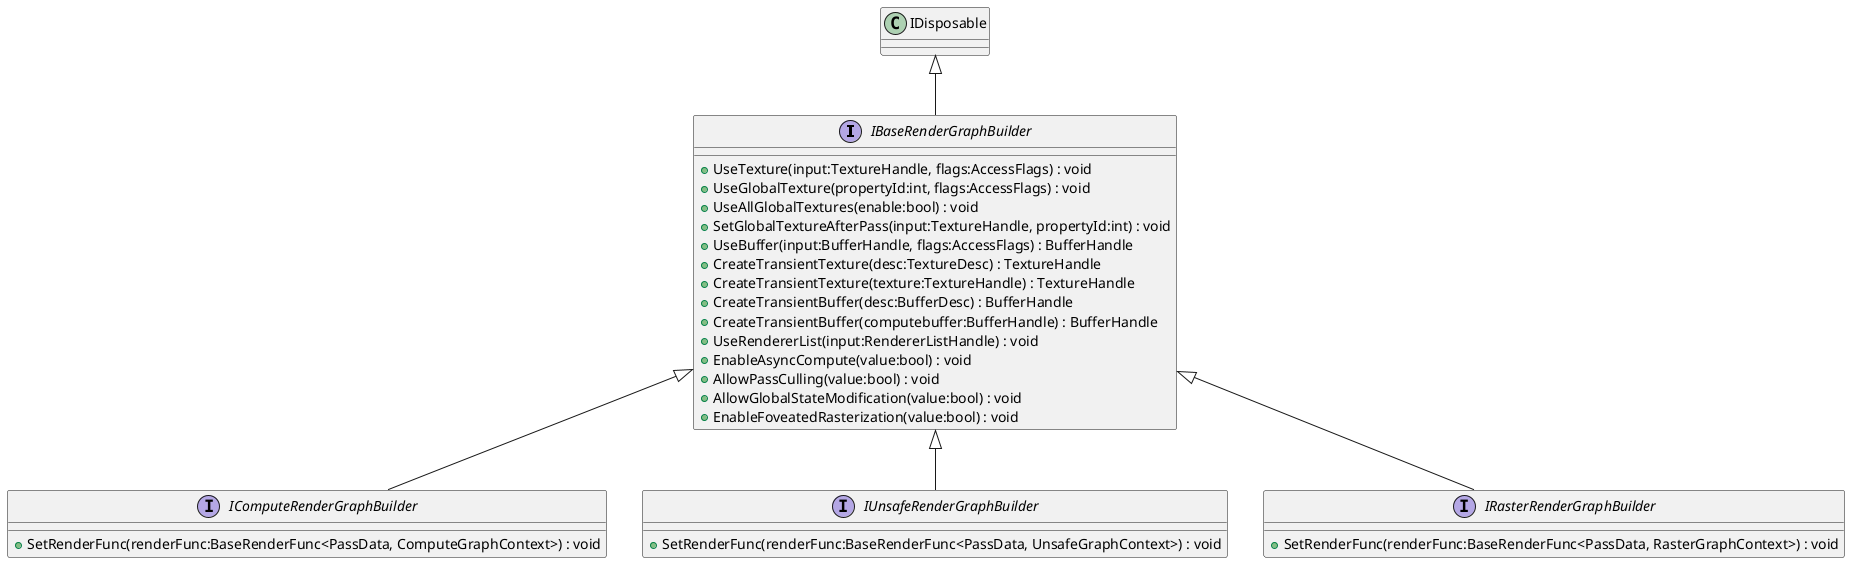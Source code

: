@startuml
interface IBaseRenderGraphBuilder {
    + UseTexture(input:TextureHandle, flags:AccessFlags) : void
    + UseGlobalTexture(propertyId:int, flags:AccessFlags) : void
    + UseAllGlobalTextures(enable:bool) : void
    + SetGlobalTextureAfterPass(input:TextureHandle, propertyId:int) : void
    + UseBuffer(input:BufferHandle, flags:AccessFlags) : BufferHandle
    + CreateTransientTexture(desc:TextureDesc) : TextureHandle
    + CreateTransientTexture(texture:TextureHandle) : TextureHandle
    + CreateTransientBuffer(desc:BufferDesc) : BufferHandle
    + CreateTransientBuffer(computebuffer:BufferHandle) : BufferHandle
    + UseRendererList(input:RendererListHandle) : void
    + EnableAsyncCompute(value:bool) : void
    + AllowPassCulling(value:bool) : void
    + AllowGlobalStateModification(value:bool) : void
    + EnableFoveatedRasterization(value:bool) : void
}
interface IComputeRenderGraphBuilder {
    + SetRenderFunc(renderFunc:BaseRenderFunc<PassData, ComputeGraphContext>) : void
}
interface IUnsafeRenderGraphBuilder {
    + SetRenderFunc(renderFunc:BaseRenderFunc<PassData, UnsafeGraphContext>) : void
}
interface IRasterRenderGraphBuilder {
    + SetRenderFunc(renderFunc:BaseRenderFunc<PassData, RasterGraphContext>) : void
}
IDisposable <|-- IBaseRenderGraphBuilder
IBaseRenderGraphBuilder <|-- IComputeRenderGraphBuilder
IBaseRenderGraphBuilder <|-- IUnsafeRenderGraphBuilder
IBaseRenderGraphBuilder <|-- IRasterRenderGraphBuilder
@enduml
